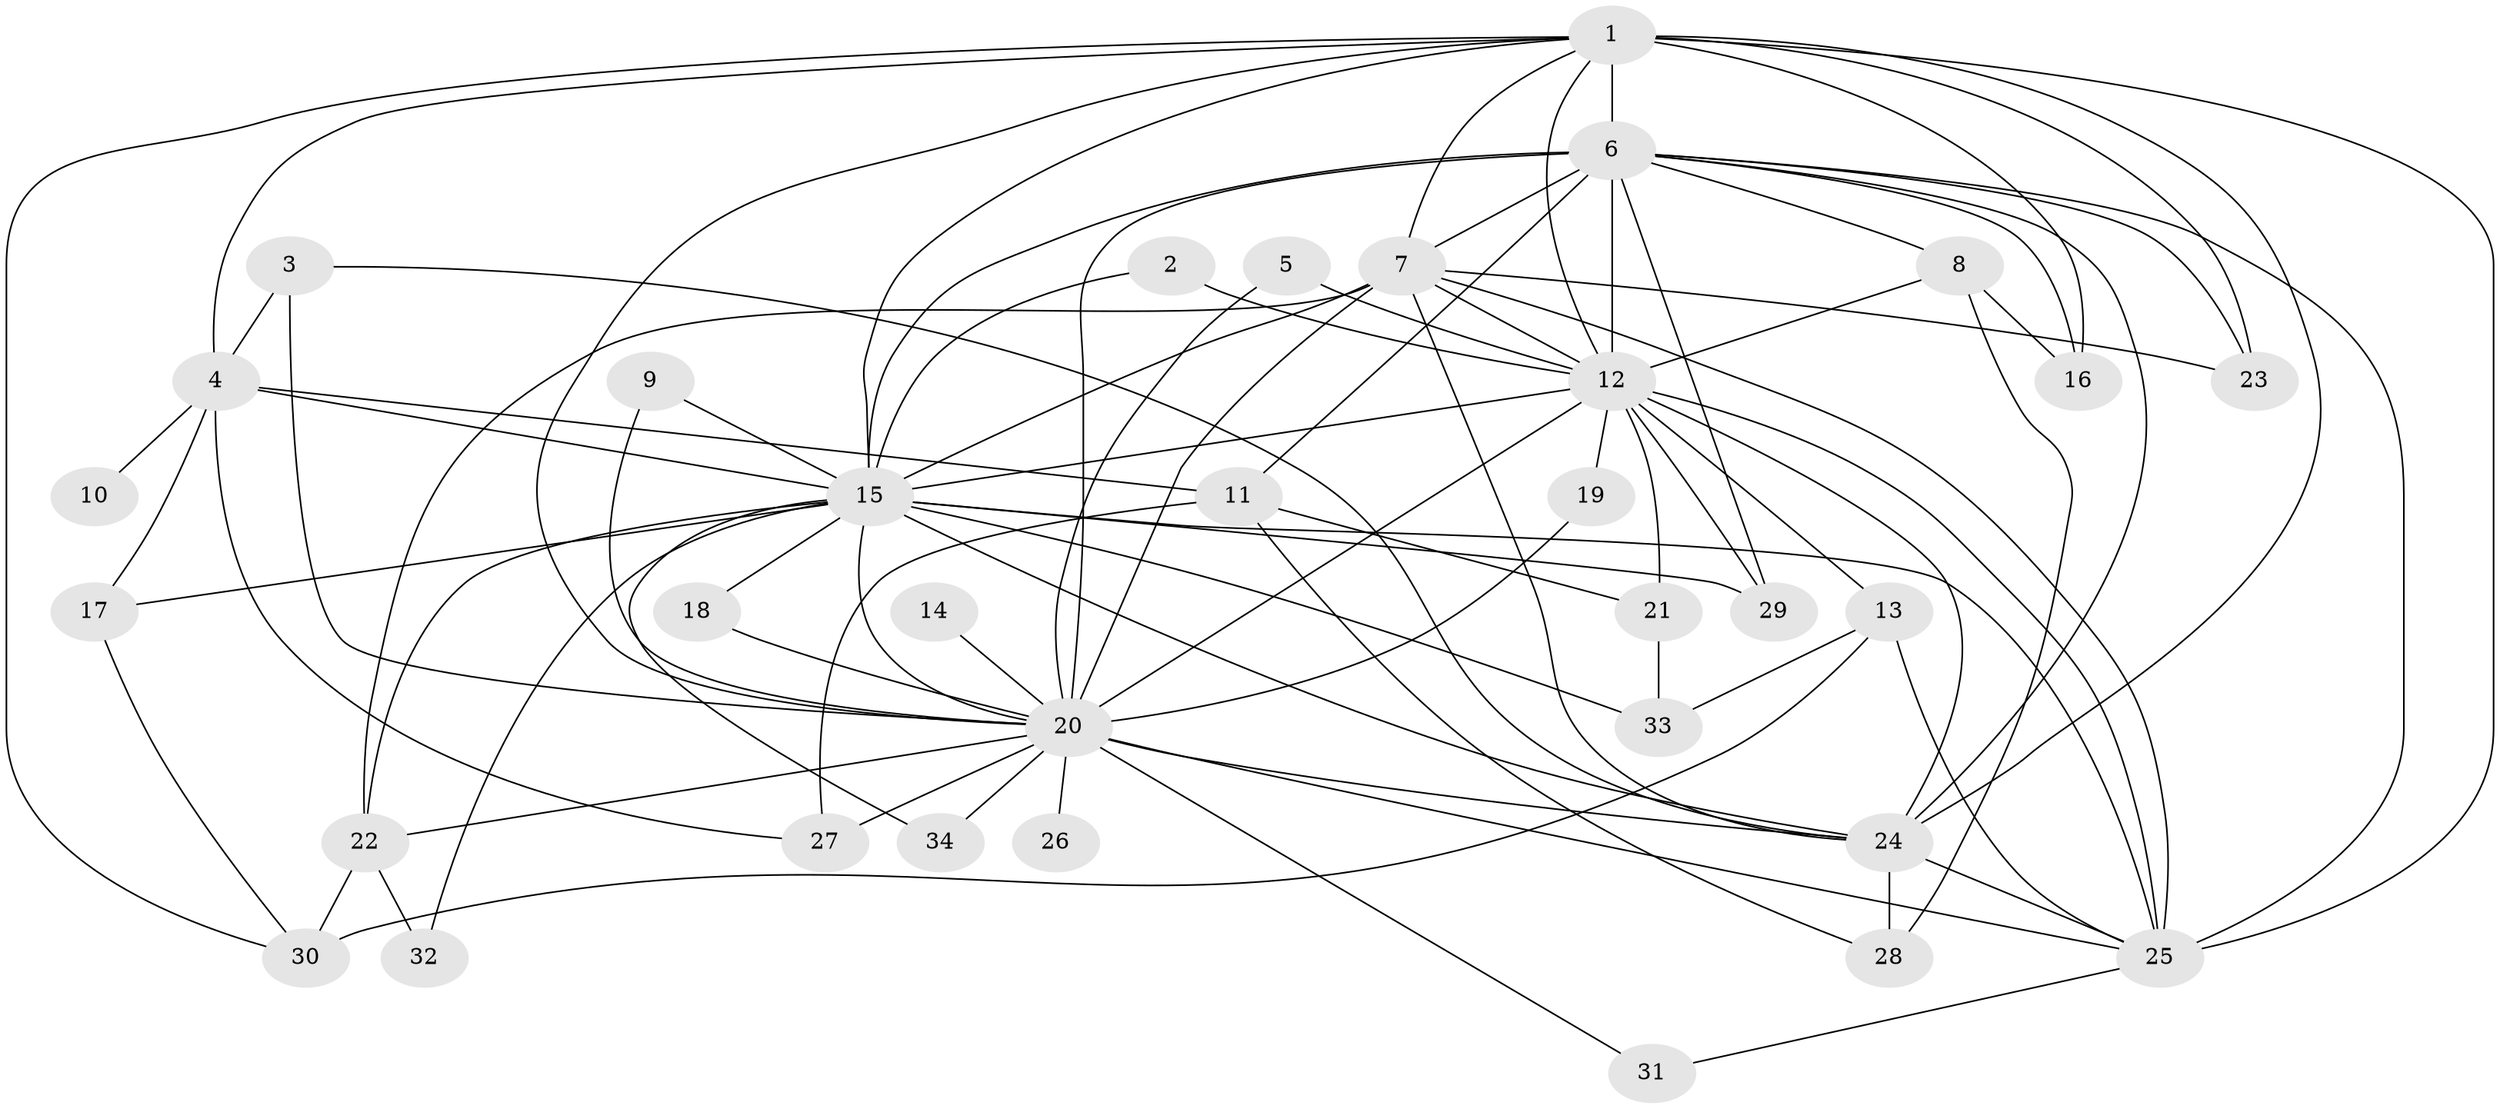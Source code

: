 // original degree distribution, {13: 0.014925373134328358, 15: 0.04477611940298507, 17: 0.014925373134328358, 23: 0.014925373134328358, 16: 0.029850746268656716, 26: 0.014925373134328358, 14: 0.014925373134328358, 2: 0.5671641791044776, 6: 0.014925373134328358, 8: 0.014925373134328358, 3: 0.16417910447761194, 4: 0.07462686567164178, 5: 0.014925373134328358}
// Generated by graph-tools (version 1.1) at 2025/01/03/09/25 03:01:19]
// undirected, 34 vertices, 87 edges
graph export_dot {
graph [start="1"]
  node [color=gray90,style=filled];
  1;
  2;
  3;
  4;
  5;
  6;
  7;
  8;
  9;
  10;
  11;
  12;
  13;
  14;
  15;
  16;
  17;
  18;
  19;
  20;
  21;
  22;
  23;
  24;
  25;
  26;
  27;
  28;
  29;
  30;
  31;
  32;
  33;
  34;
  1 -- 4 [weight=1.0];
  1 -- 6 [weight=3.0];
  1 -- 7 [weight=1.0];
  1 -- 12 [weight=2.0];
  1 -- 15 [weight=1.0];
  1 -- 16 [weight=1.0];
  1 -- 20 [weight=1.0];
  1 -- 23 [weight=1.0];
  1 -- 24 [weight=1.0];
  1 -- 25 [weight=3.0];
  1 -- 30 [weight=1.0];
  2 -- 12 [weight=1.0];
  2 -- 15 [weight=1.0];
  3 -- 4 [weight=1.0];
  3 -- 20 [weight=1.0];
  3 -- 24 [weight=1.0];
  4 -- 10 [weight=1.0];
  4 -- 11 [weight=1.0];
  4 -- 15 [weight=1.0];
  4 -- 17 [weight=1.0];
  4 -- 27 [weight=1.0];
  5 -- 12 [weight=1.0];
  5 -- 20 [weight=1.0];
  6 -- 7 [weight=4.0];
  6 -- 8 [weight=1.0];
  6 -- 11 [weight=2.0];
  6 -- 12 [weight=6.0];
  6 -- 15 [weight=2.0];
  6 -- 16 [weight=1.0];
  6 -- 20 [weight=3.0];
  6 -- 23 [weight=1.0];
  6 -- 24 [weight=3.0];
  6 -- 25 [weight=2.0];
  6 -- 29 [weight=1.0];
  7 -- 12 [weight=2.0];
  7 -- 15 [weight=2.0];
  7 -- 20 [weight=2.0];
  7 -- 22 [weight=1.0];
  7 -- 23 [weight=1.0];
  7 -- 24 [weight=2.0];
  7 -- 25 [weight=1.0];
  8 -- 12 [weight=1.0];
  8 -- 16 [weight=1.0];
  8 -- 28 [weight=1.0];
  9 -- 15 [weight=1.0];
  9 -- 20 [weight=1.0];
  11 -- 21 [weight=1.0];
  11 -- 27 [weight=1.0];
  11 -- 28 [weight=1.0];
  12 -- 13 [weight=1.0];
  12 -- 15 [weight=3.0];
  12 -- 19 [weight=1.0];
  12 -- 20 [weight=2.0];
  12 -- 21 [weight=1.0];
  12 -- 24 [weight=2.0];
  12 -- 25 [weight=3.0];
  12 -- 29 [weight=1.0];
  13 -- 25 [weight=2.0];
  13 -- 30 [weight=1.0];
  13 -- 33 [weight=1.0];
  14 -- 20 [weight=1.0];
  15 -- 17 [weight=1.0];
  15 -- 18 [weight=1.0];
  15 -- 20 [weight=1.0];
  15 -- 22 [weight=1.0];
  15 -- 24 [weight=1.0];
  15 -- 25 [weight=1.0];
  15 -- 29 [weight=2.0];
  15 -- 32 [weight=1.0];
  15 -- 33 [weight=1.0];
  15 -- 34 [weight=1.0];
  17 -- 30 [weight=1.0];
  18 -- 20 [weight=1.0];
  19 -- 20 [weight=1.0];
  20 -- 22 [weight=1.0];
  20 -- 24 [weight=1.0];
  20 -- 25 [weight=1.0];
  20 -- 26 [weight=1.0];
  20 -- 27 [weight=1.0];
  20 -- 31 [weight=1.0];
  20 -- 34 [weight=1.0];
  21 -- 33 [weight=1.0];
  22 -- 30 [weight=1.0];
  22 -- 32 [weight=1.0];
  24 -- 25 [weight=1.0];
  24 -- 28 [weight=1.0];
  25 -- 31 [weight=1.0];
}
